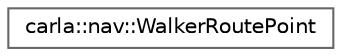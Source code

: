digraph "类继承关系图"
{
 // INTERACTIVE_SVG=YES
 // LATEX_PDF_SIZE
  bgcolor="transparent";
  edge [fontname=Helvetica,fontsize=10,labelfontname=Helvetica,labelfontsize=10];
  node [fontname=Helvetica,fontsize=10,shape=box,height=0.2,width=0.4];
  rankdir="LR";
  Node0 [id="Node000000",label="carla::nav::WalkerRoutePoint",height=0.2,width=0.4,color="grey40", fillcolor="white", style="filled",URL="$d3/d94/structcarla_1_1nav_1_1WalkerRoutePoint.html",tooltip=" "];
}
